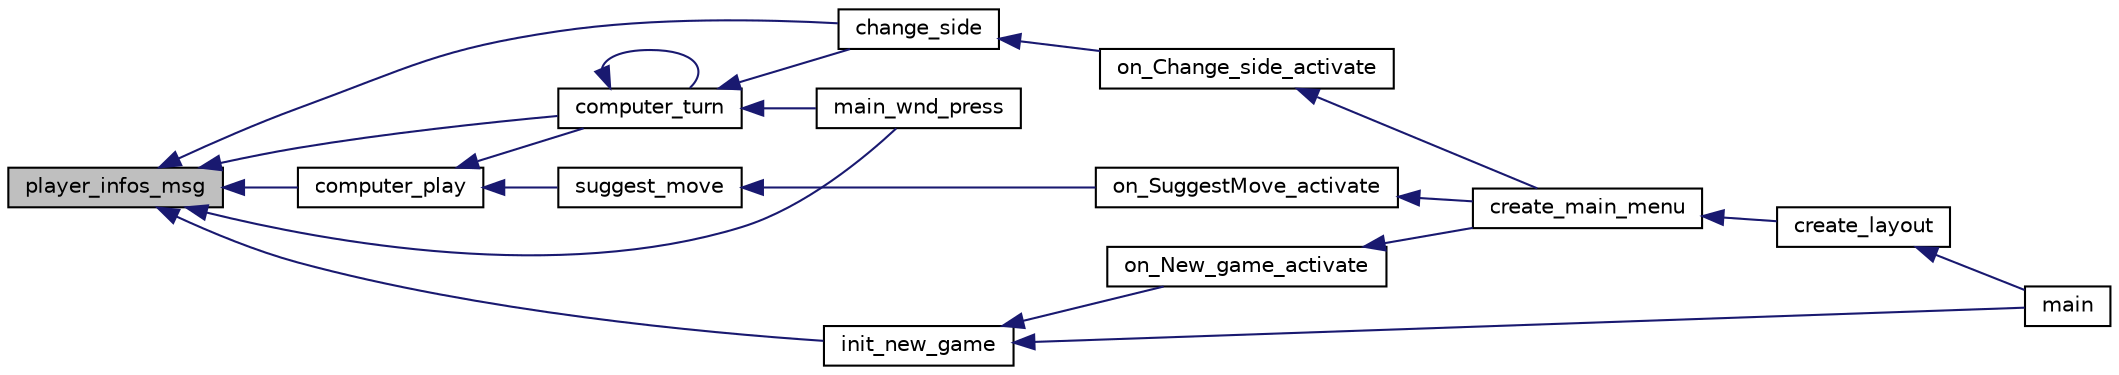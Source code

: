 digraph "player_infos_msg"
{
  edge [fontname="Helvetica",fontsize="10",labelfontname="Helvetica",labelfontsize="10"];
  node [fontname="Helvetica",fontsize="10",shape=record];
  rankdir="LR";
  Node1 [label="player_infos_msg",height=0.2,width=0.4,color="black", fillcolor="grey75", style="filled", fontcolor="black"];
  Node1 -> Node2 [dir="back",color="midnightblue",fontsize="10",style="solid",fontname="Helvetica"];
  Node2 [label="change_side",height=0.2,width=0.4,color="black", fillcolor="white", style="filled",URL="$play_8h.html#a757ee62eb84c6fa1c94ae70fff642908",tooltip="TBD. "];
  Node2 -> Node3 [dir="back",color="midnightblue",fontsize="10",style="solid",fontname="Helvetica"];
  Node3 [label="on_Change_side_activate",height=0.2,width=0.4,color="black", fillcolor="white", style="filled",URL="$menu_8h.html#adaa6cb2e2cabbbc530056e59198d6f28",tooltip="TBD. "];
  Node3 -> Node4 [dir="back",color="midnightblue",fontsize="10",style="solid",fontname="Helvetica"];
  Node4 [label="create_main_menu",height=0.2,width=0.4,color="black", fillcolor="white", style="filled",URL="$menu_8h.html#a471cbcec6dc5a836f99b73a197689dc4",tooltip="TBD. "];
  Node4 -> Node5 [dir="back",color="midnightblue",fontsize="10",style="solid",fontname="Helvetica"];
  Node5 [label="create_layout",height=0.2,width=0.4,color="black", fillcolor="white", style="filled",URL="$layout_8h.html#a9a4304455cc3d031bef15c71213dc340",tooltip="TBD. "];
  Node5 -> Node6 [dir="back",color="midnightblue",fontsize="10",style="solid",fontname="Helvetica"];
  Node6 [label="main",height=0.2,width=0.4,color="black", fillcolor="white", style="filled",URL="$atilo_8h.html#a0ddf1224851353fc92bfbff6f499fa97",tooltip="TBD. "];
  Node1 -> Node7 [dir="back",color="midnightblue",fontsize="10",style="solid",fontname="Helvetica"];
  Node7 [label="computer_play",height=0.2,width=0.4,color="black", fillcolor="white", style="filled",URL="$play_8h.html#a532ee1d69e4607ff37f5bba170367090",tooltip="TBD. "];
  Node7 -> Node8 [dir="back",color="midnightblue",fontsize="10",style="solid",fontname="Helvetica"];
  Node8 [label="computer_turn",height=0.2,width=0.4,color="black", fillcolor="white", style="filled",URL="$play_8h.html#a17abcf9afd0b549b7b3096b54c434215",tooltip="TBD. "];
  Node8 -> Node9 [dir="back",color="midnightblue",fontsize="10",style="solid",fontname="Helvetica"];
  Node9 [label="main_wnd_press",height=0.2,width=0.4,color="black", fillcolor="white", style="filled",URL="$play_8h.html#a895d9a56d328170d4e562ca75b3c1149",tooltip="TBD. "];
  Node8 -> Node8 [dir="back",color="midnightblue",fontsize="10",style="solid",fontname="Helvetica"];
  Node8 -> Node2 [dir="back",color="midnightblue",fontsize="10",style="solid",fontname="Helvetica"];
  Node7 -> Node10 [dir="back",color="midnightblue",fontsize="10",style="solid",fontname="Helvetica"];
  Node10 [label="suggest_move",height=0.2,width=0.4,color="black", fillcolor="white", style="filled",URL="$play_8h.html#a7b91e50ab5d9714c51a8a998c044d09b",tooltip="TBD. "];
  Node10 -> Node11 [dir="back",color="midnightblue",fontsize="10",style="solid",fontname="Helvetica"];
  Node11 [label="on_SuggestMove_activate",height=0.2,width=0.4,color="black", fillcolor="white", style="filled",URL="$menu_8h.html#a6cd03b800760984c01ff27debfff45b0",tooltip="TBD. "];
  Node11 -> Node4 [dir="back",color="midnightblue",fontsize="10",style="solid",fontname="Helvetica"];
  Node1 -> Node8 [dir="back",color="midnightblue",fontsize="10",style="solid",fontname="Helvetica"];
  Node1 -> Node12 [dir="back",color="midnightblue",fontsize="10",style="solid",fontname="Helvetica"];
  Node12 [label="init_new_game",height=0.2,width=0.4,color="black", fillcolor="white", style="filled",URL="$atilo_8h.html#a757d0c4230235ca011c35661c64ebf27",tooltip="TBD. "];
  Node12 -> Node6 [dir="back",color="midnightblue",fontsize="10",style="solid",fontname="Helvetica"];
  Node12 -> Node13 [dir="back",color="midnightblue",fontsize="10",style="solid",fontname="Helvetica"];
  Node13 [label="on_New_game_activate",height=0.2,width=0.4,color="black", fillcolor="white", style="filled",URL="$menu_8h.html#aba9deb52d27320ec8895b36f8f2512f1",tooltip="TBD. "];
  Node13 -> Node4 [dir="back",color="midnightblue",fontsize="10",style="solid",fontname="Helvetica"];
  Node1 -> Node9 [dir="back",color="midnightblue",fontsize="10",style="solid",fontname="Helvetica"];
}
